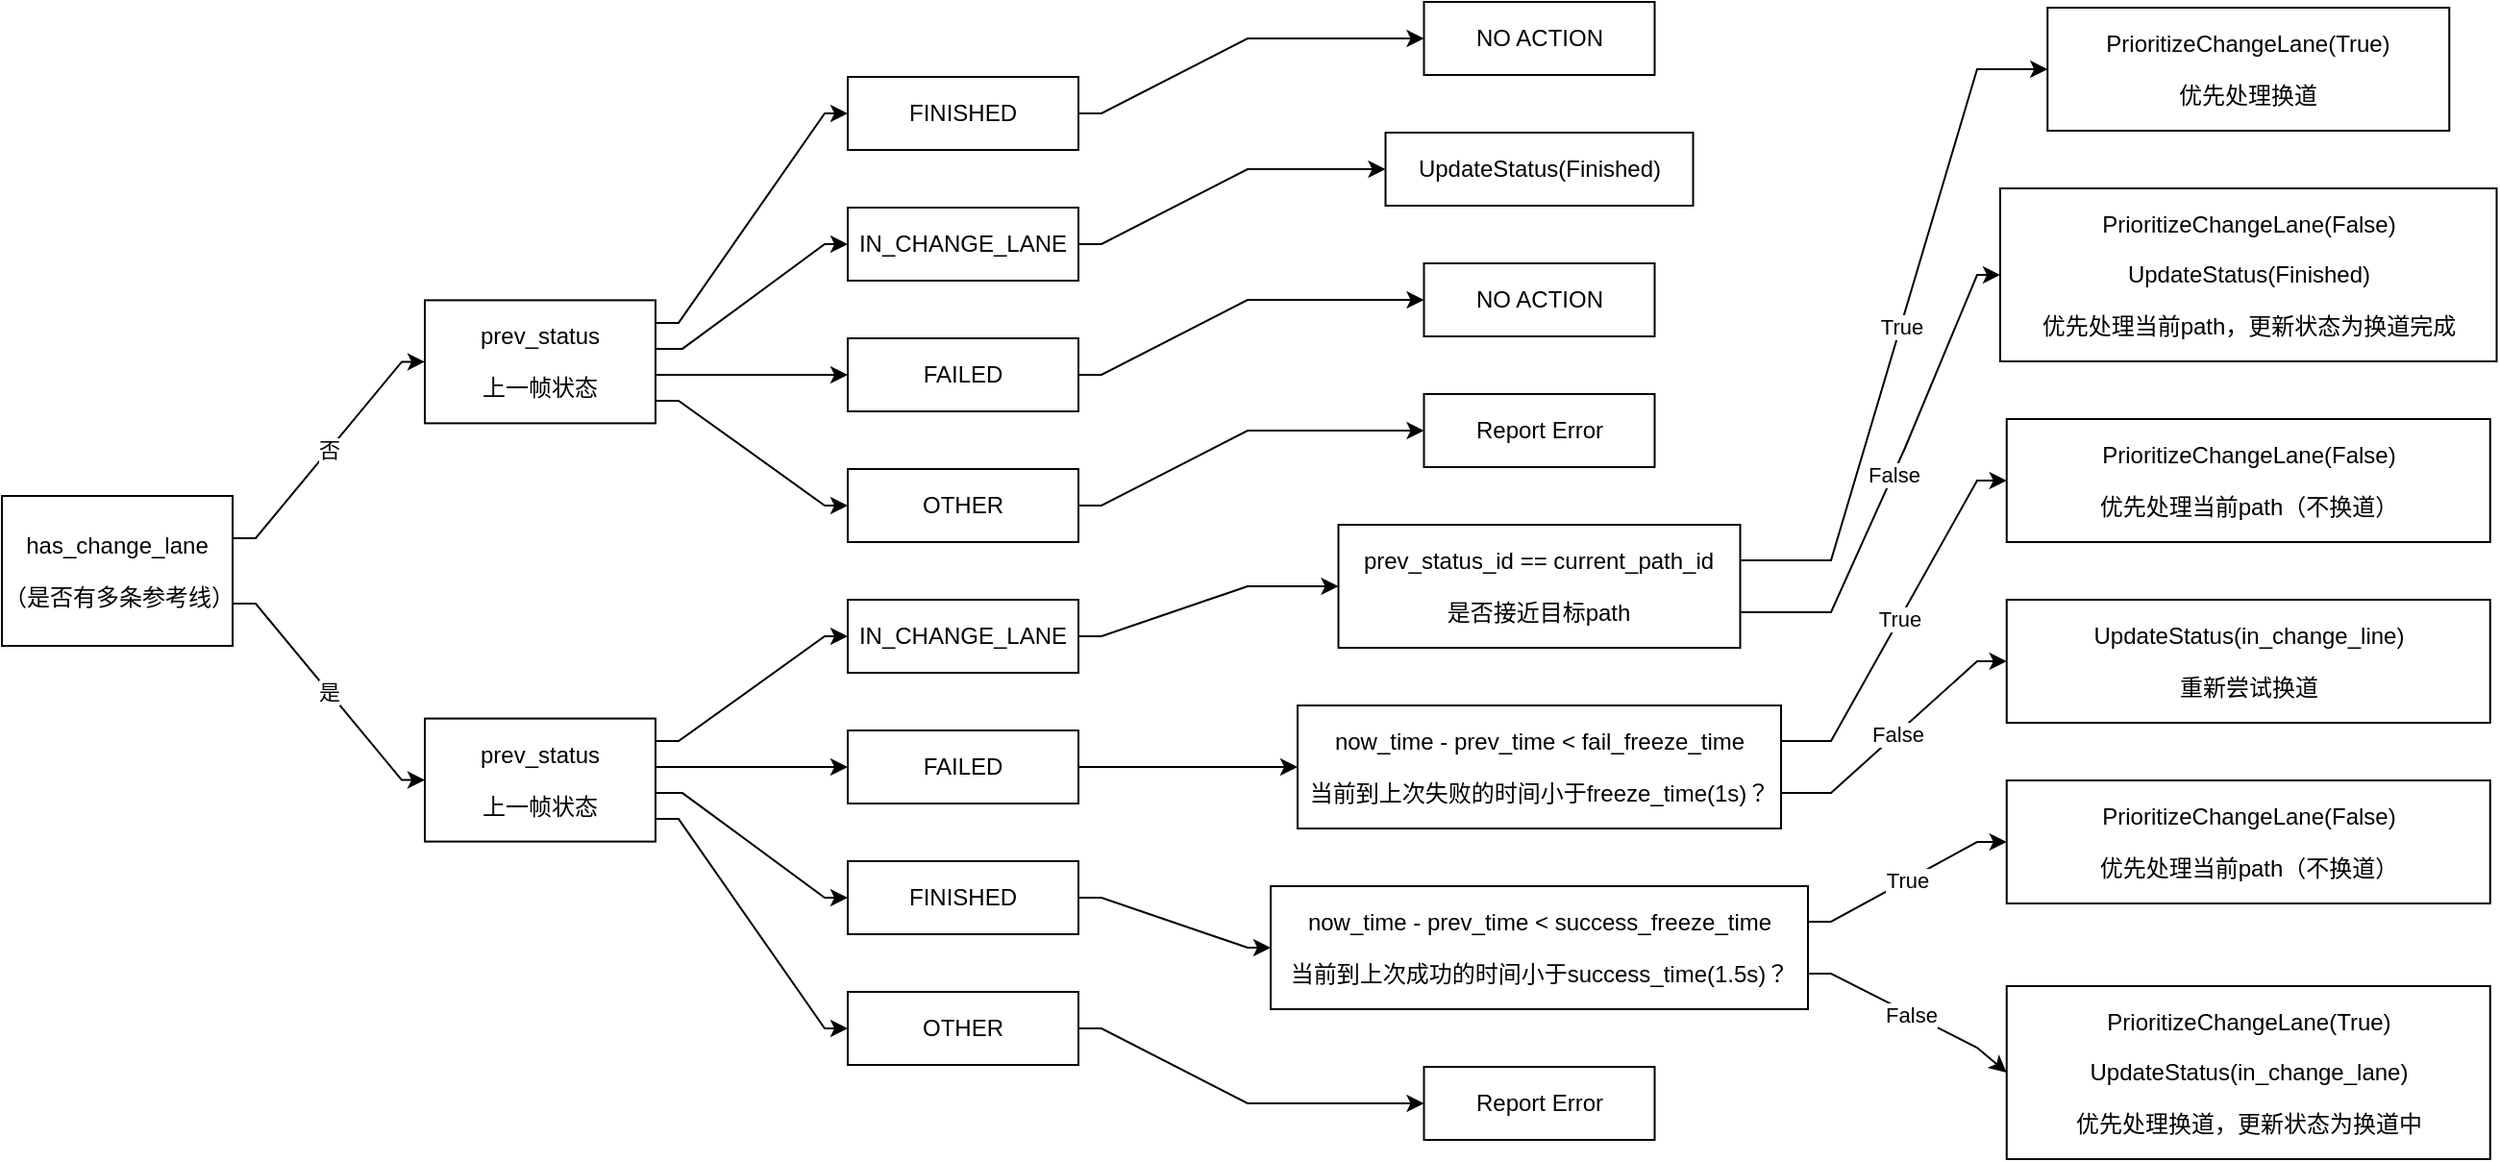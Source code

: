 <mxfile version="14.1.4" type="github">
  <diagram id="CunCGzvaNNiCj6hEN54D" name="Page-1">
    <mxGraphModel dx="774" dy="1148" grid="0" gridSize="10" guides="1" tooltips="1" connect="1" arrows="1" fold="1" page="1" pageScale="1" pageWidth="827" pageHeight="1169" background="none" math="0" shadow="0">
      <root>
        <mxCell id="0" />
        <mxCell id="1" parent="0" />
        <mxCell id="E-WgCWVg2FSw_FKLfw6c-4" value="否" style="edgeStyle=orthogonalEdgeStyle;rounded=0;orthogonalLoop=1;jettySize=auto;html=1;entryX=0;entryY=0.5;entryDx=0;entryDy=0;noEdgeStyle=1;orthogonal=1;" parent="1" source="E-WgCWVg2FSw_FKLfw6c-1" target="E-WgCWVg2FSw_FKLfw6c-2" edge="1">
          <mxGeometry relative="1" as="geometry">
            <Array as="points">
              <mxPoint x="132" y="356" />
              <mxPoint x="208" y="264.2" />
            </Array>
          </mxGeometry>
        </mxCell>
        <mxCell id="E-WgCWVg2FSw_FKLfw6c-5" value="是" style="edgeStyle=orthogonalEdgeStyle;rounded=0;orthogonalLoop=1;jettySize=auto;html=1;entryX=0;entryY=0.5;entryDx=0;entryDy=0;noEdgeStyle=1;orthogonal=1;" parent="1" source="E-WgCWVg2FSw_FKLfw6c-1" target="E-WgCWVg2FSw_FKLfw6c-3" edge="1">
          <mxGeometry relative="1" as="geometry">
            <Array as="points">
              <mxPoint x="132" y="390" />
              <mxPoint x="208" y="481.8" />
            </Array>
          </mxGeometry>
        </mxCell>
        <mxCell id="E-WgCWVg2FSw_FKLfw6c-1" value="&lt;p&gt;has_change_lane&lt;/p&gt;&lt;p&gt;（是否有多条参考线）&lt;/p&gt;" style="rounded=0;whiteSpace=wrap;html=1;" parent="1" vertex="1">
          <mxGeometry y="334" width="120" height="78" as="geometry" />
        </mxCell>
        <mxCell id="E-WgCWVg2FSw_FKLfw6c-10" style="edgeStyle=orthogonalEdgeStyle;rounded=0;orthogonalLoop=1;jettySize=auto;html=1;entryX=0;entryY=0.5;entryDx=0;entryDy=0;noEdgeStyle=1;orthogonal=1;" parent="1" source="E-WgCWVg2FSw_FKLfw6c-2" target="E-WgCWVg2FSw_FKLfw6c-6" edge="1">
          <mxGeometry relative="1" as="geometry">
            <Array as="points">
              <mxPoint x="352" y="243.95" />
              <mxPoint x="428" y="135" />
            </Array>
          </mxGeometry>
        </mxCell>
        <mxCell id="E-WgCWVg2FSw_FKLfw6c-13" style="edgeStyle=orthogonalEdgeStyle;rounded=0;orthogonalLoop=1;jettySize=auto;html=1;entryX=0;entryY=0.5;entryDx=0;entryDy=0;noEdgeStyle=1;orthogonal=1;" parent="1" source="E-WgCWVg2FSw_FKLfw6c-2" target="E-WgCWVg2FSw_FKLfw6c-7" edge="1">
          <mxGeometry relative="1" as="geometry">
            <Array as="points">
              <mxPoint x="354" y="257.45" />
              <mxPoint x="428" y="203" />
            </Array>
          </mxGeometry>
        </mxCell>
        <mxCell id="E-WgCWVg2FSw_FKLfw6c-14" style="edgeStyle=orthogonalEdgeStyle;rounded=0;orthogonalLoop=1;jettySize=auto;html=1;entryX=0;entryY=0.5;entryDx=0;entryDy=0;noEdgeStyle=1;orthogonal=1;" parent="1" source="E-WgCWVg2FSw_FKLfw6c-2" target="E-WgCWVg2FSw_FKLfw6c-8" edge="1">
          <mxGeometry relative="1" as="geometry">
            <Array as="points">
              <mxPoint x="354" y="270.95" />
              <mxPoint x="428" y="271" />
            </Array>
          </mxGeometry>
        </mxCell>
        <mxCell id="E-WgCWVg2FSw_FKLfw6c-15" style="edgeStyle=orthogonalEdgeStyle;rounded=0;orthogonalLoop=1;jettySize=auto;html=1;entryX=0;entryY=0.5;entryDx=0;entryDy=0;noEdgeStyle=1;orthogonal=1;" parent="1" source="E-WgCWVg2FSw_FKLfw6c-2" target="E-WgCWVg2FSw_FKLfw6c-9" edge="1">
          <mxGeometry relative="1" as="geometry">
            <Array as="points">
              <mxPoint x="352" y="284.45" />
              <mxPoint x="428" y="339" />
            </Array>
          </mxGeometry>
        </mxCell>
        <mxCell id="E-WgCWVg2FSw_FKLfw6c-2" value="&lt;p&gt;prev_status&lt;/p&gt;&lt;p&gt;上一帧状态&lt;/p&gt;" style="rounded=0;whiteSpace=wrap;html=1;" parent="1" vertex="1">
          <mxGeometry x="220" y="232.2" width="120" height="64" as="geometry" />
        </mxCell>
        <mxCell id="E-WgCWVg2FSw_FKLfw6c-35" style="edgeStyle=orthogonalEdgeStyle;rounded=0;orthogonalLoop=1;jettySize=auto;html=1;entryX=0;entryY=0.5;entryDx=0;entryDy=0;noEdgeStyle=1;orthogonal=1;" parent="1" source="E-WgCWVg2FSw_FKLfw6c-3" target="E-WgCWVg2FSw_FKLfw6c-24" edge="1">
          <mxGeometry relative="1" as="geometry">
            <Array as="points">
              <mxPoint x="352" y="461.55" />
              <mxPoint x="428" y="407" />
            </Array>
          </mxGeometry>
        </mxCell>
        <mxCell id="E-WgCWVg2FSw_FKLfw6c-36" style="edgeStyle=orthogonalEdgeStyle;rounded=0;orthogonalLoop=1;jettySize=auto;html=1;entryX=0;entryY=0.5;entryDx=0;entryDy=0;noEdgeStyle=1;orthogonal=1;" parent="1" source="E-WgCWVg2FSw_FKLfw6c-3" target="E-WgCWVg2FSw_FKLfw6c-26" edge="1">
          <mxGeometry relative="1" as="geometry">
            <Array as="points">
              <mxPoint x="354" y="475.05" />
              <mxPoint x="428" y="475" />
            </Array>
          </mxGeometry>
        </mxCell>
        <mxCell id="E-WgCWVg2FSw_FKLfw6c-38" style="edgeStyle=orthogonalEdgeStyle;rounded=0;orthogonalLoop=1;jettySize=auto;html=1;entryX=0;entryY=0.5;entryDx=0;entryDy=0;noEdgeStyle=1;orthogonal=1;" parent="1" source="E-WgCWVg2FSw_FKLfw6c-3" target="E-WgCWVg2FSw_FKLfw6c-28" edge="1">
          <mxGeometry relative="1" as="geometry">
            <Array as="points">
              <mxPoint x="354" y="488.55" />
              <mxPoint x="428" y="543" />
            </Array>
          </mxGeometry>
        </mxCell>
        <mxCell id="E-WgCWVg2FSw_FKLfw6c-39" style="edgeStyle=orthogonalEdgeStyle;rounded=0;orthogonalLoop=1;jettySize=auto;html=1;entryX=0;entryY=0.5;entryDx=0;entryDy=0;noEdgeStyle=1;orthogonal=1;" parent="1" source="E-WgCWVg2FSw_FKLfw6c-3" target="E-WgCWVg2FSw_FKLfw6c-30" edge="1">
          <mxGeometry relative="1" as="geometry">
            <Array as="points">
              <mxPoint x="352" y="502.05" />
              <mxPoint x="428" y="611" />
            </Array>
          </mxGeometry>
        </mxCell>
        <mxCell id="E-WgCWVg2FSw_FKLfw6c-3" value="&lt;p&gt;prev_status&lt;br&gt;&lt;/p&gt;&lt;p&gt;上一帧状态&lt;/p&gt;" style="rounded=0;whiteSpace=wrap;html=1;" parent="1" vertex="1">
          <mxGeometry x="220" y="449.8" width="120" height="64" as="geometry" />
        </mxCell>
        <mxCell id="E-WgCWVg2FSw_FKLfw6c-16" style="edgeStyle=orthogonalEdgeStyle;rounded=0;orthogonalLoop=1;jettySize=auto;html=1;entryX=0;entryY=0.5;entryDx=0;entryDy=0;noEdgeStyle=1;orthogonal=1;" parent="1" source="E-WgCWVg2FSw_FKLfw6c-6" target="E-WgCWVg2FSw_FKLfw6c-11" edge="1">
          <mxGeometry relative="1" as="geometry">
            <Array as="points">
              <mxPoint x="572" y="135" />
              <mxPoint x="648" y="96" />
            </Array>
          </mxGeometry>
        </mxCell>
        <mxCell id="E-WgCWVg2FSw_FKLfw6c-6" value="&lt;p&gt;FINISHED&lt;/p&gt;" style="rounded=0;whiteSpace=wrap;html=1;" parent="1" vertex="1">
          <mxGeometry x="440" y="116" width="120" height="38" as="geometry" />
        </mxCell>
        <mxCell id="E-WgCWVg2FSw_FKLfw6c-17" style="edgeStyle=orthogonalEdgeStyle;rounded=0;orthogonalLoop=1;jettySize=auto;html=1;entryX=0;entryY=0.5;entryDx=0;entryDy=0;noEdgeStyle=1;orthogonal=1;" parent="1" source="E-WgCWVg2FSw_FKLfw6c-7" target="E-WgCWVg2FSw_FKLfw6c-12" edge="1">
          <mxGeometry relative="1" as="geometry">
            <Array as="points">
              <mxPoint x="572" y="203" />
              <mxPoint x="648" y="164" />
            </Array>
          </mxGeometry>
        </mxCell>
        <mxCell id="E-WgCWVg2FSw_FKLfw6c-7" value="&lt;p&gt;IN_CHANGE_LANE&lt;/p&gt;" style="rounded=0;whiteSpace=wrap;html=1;" parent="1" vertex="1">
          <mxGeometry x="440" y="184" width="120" height="38" as="geometry" />
        </mxCell>
        <mxCell id="E-WgCWVg2FSw_FKLfw6c-19" style="edgeStyle=orthogonalEdgeStyle;rounded=0;orthogonalLoop=1;jettySize=auto;html=1;entryX=0;entryY=0.5;entryDx=0;entryDy=0;noEdgeStyle=1;orthogonal=1;" parent="1" source="E-WgCWVg2FSw_FKLfw6c-8" target="E-WgCWVg2FSw_FKLfw6c-18" edge="1">
          <mxGeometry relative="1" as="geometry">
            <mxPoint x="546" y="61.0" as="targetPoint" />
            <Array as="points">
              <mxPoint x="572" y="271" />
              <mxPoint x="648" y="232" />
            </Array>
          </mxGeometry>
        </mxCell>
        <mxCell id="E-WgCWVg2FSw_FKLfw6c-8" value="&lt;p&gt;FAILED&lt;/p&gt;" style="rounded=0;whiteSpace=wrap;html=1;" parent="1" vertex="1">
          <mxGeometry x="440" y="252" width="120" height="38" as="geometry" />
        </mxCell>
        <mxCell id="E-WgCWVg2FSw_FKLfw6c-21" style="edgeStyle=orthogonalEdgeStyle;rounded=0;orthogonalLoop=1;jettySize=auto;html=1;noEdgeStyle=1;orthogonal=1;" parent="1" source="E-WgCWVg2FSw_FKLfw6c-9" target="E-WgCWVg2FSw_FKLfw6c-20" edge="1">
          <mxGeometry relative="1" as="geometry">
            <Array as="points">
              <mxPoint x="572" y="339" />
              <mxPoint x="648" y="300" />
            </Array>
          </mxGeometry>
        </mxCell>
        <mxCell id="E-WgCWVg2FSw_FKLfw6c-9" value="&lt;p&gt;OTHER&lt;/p&gt;" style="rounded=0;whiteSpace=wrap;html=1;" parent="1" vertex="1">
          <mxGeometry x="440" y="320" width="120" height="38" as="geometry" />
        </mxCell>
        <mxCell id="E-WgCWVg2FSw_FKLfw6c-11" value="&lt;p&gt;NO ACTION&lt;/p&gt;" style="rounded=0;whiteSpace=wrap;html=1;" parent="1" vertex="1">
          <mxGeometry x="739.75" y="77" width="120" height="38" as="geometry" />
        </mxCell>
        <mxCell id="E-WgCWVg2FSw_FKLfw6c-12" value="&lt;p&gt;UpdateStatus(Finished)&lt;/p&gt;" style="rounded=0;whiteSpace=wrap;html=1;" parent="1" vertex="1">
          <mxGeometry x="719.75" y="145" width="160" height="38" as="geometry" />
        </mxCell>
        <mxCell id="E-WgCWVg2FSw_FKLfw6c-18" value="&lt;p&gt;NO ACTION&lt;/p&gt;" style="rounded=0;whiteSpace=wrap;html=1;" parent="1" vertex="1">
          <mxGeometry x="739.75" y="213" width="120" height="38" as="geometry" />
        </mxCell>
        <mxCell id="E-WgCWVg2FSw_FKLfw6c-20" value="&lt;p&gt;Report Error&lt;/p&gt;" style="rounded=0;whiteSpace=wrap;html=1;" parent="1" vertex="1">
          <mxGeometry x="739.75" y="281" width="120" height="38" as="geometry" />
        </mxCell>
        <mxCell id="E-WgCWVg2FSw_FKLfw6c-23" style="edgeStyle=orthogonalEdgeStyle;rounded=0;orthogonalLoop=1;jettySize=auto;html=1;entryX=0;entryY=0.5;entryDx=0;entryDy=0;noEdgeStyle=1;orthogonal=1;" parent="1" source="E-WgCWVg2FSw_FKLfw6c-24" target="E-WgCWVg2FSw_FKLfw6c-31" edge="1">
          <mxGeometry relative="1" as="geometry">
            <Array as="points">
              <mxPoint x="572" y="407" />
              <mxPoint x="648" y="381" />
            </Array>
          </mxGeometry>
        </mxCell>
        <mxCell id="E-WgCWVg2FSw_FKLfw6c-24" value="&lt;p&gt;IN_CHANGE_LANE&lt;br&gt;&lt;/p&gt;" style="rounded=0;whiteSpace=wrap;html=1;" parent="1" vertex="1">
          <mxGeometry x="440" y="388" width="120" height="38" as="geometry" />
        </mxCell>
        <mxCell id="E-WgCWVg2FSw_FKLfw6c-25" style="edgeStyle=orthogonalEdgeStyle;rounded=0;orthogonalLoop=1;jettySize=auto;html=1;entryX=0;entryY=0.5;entryDx=0;entryDy=0;noEdgeStyle=1;orthogonal=1;" parent="1" source="E-WgCWVg2FSw_FKLfw6c-26" target="E-WgCWVg2FSw_FKLfw6c-32" edge="1">
          <mxGeometry relative="1" as="geometry">
            <Array as="points">
              <mxPoint x="572" y="475" />
              <mxPoint x="648" y="475" />
            </Array>
          </mxGeometry>
        </mxCell>
        <mxCell id="E-WgCWVg2FSw_FKLfw6c-26" value="&lt;p&gt;FAILED&lt;br&gt;&lt;/p&gt;" style="rounded=0;whiteSpace=wrap;html=1;" parent="1" vertex="1">
          <mxGeometry x="440" y="456" width="120" height="38" as="geometry" />
        </mxCell>
        <mxCell id="E-WgCWVg2FSw_FKLfw6c-53" style="edgeStyle=orthogonalEdgeStyle;rounded=0;orthogonalLoop=1;jettySize=auto;html=1;entryX=0;entryY=0.5;entryDx=0;entryDy=0;noEdgeStyle=1;orthogonal=1;" parent="1" source="E-WgCWVg2FSw_FKLfw6c-28" target="E-WgCWVg2FSw_FKLfw6c-52" edge="1">
          <mxGeometry relative="1" as="geometry">
            <Array as="points">
              <mxPoint x="572" y="543" />
              <mxPoint x="648" y="569" />
            </Array>
          </mxGeometry>
        </mxCell>
        <mxCell id="E-WgCWVg2FSw_FKLfw6c-28" value="&lt;p&gt;FINISHED&lt;br&gt;&lt;/p&gt;" style="rounded=0;whiteSpace=wrap;html=1;" parent="1" vertex="1">
          <mxGeometry x="440" y="524" width="120" height="38" as="geometry" />
        </mxCell>
        <mxCell id="E-WgCWVg2FSw_FKLfw6c-29" style="edgeStyle=orthogonalEdgeStyle;rounded=0;orthogonalLoop=1;jettySize=auto;html=1;noEdgeStyle=1;orthogonal=1;" parent="1" source="E-WgCWVg2FSw_FKLfw6c-30" target="E-WgCWVg2FSw_FKLfw6c-34" edge="1">
          <mxGeometry relative="1" as="geometry">
            <Array as="points">
              <mxPoint x="572" y="611" />
              <mxPoint x="648" y="650" />
            </Array>
          </mxGeometry>
        </mxCell>
        <mxCell id="E-WgCWVg2FSw_FKLfw6c-30" value="&lt;p&gt;OTHER&lt;/p&gt;" style="rounded=0;whiteSpace=wrap;html=1;" parent="1" vertex="1">
          <mxGeometry x="440" y="592" width="120" height="38" as="geometry" />
        </mxCell>
        <mxCell id="E-WgCWVg2FSw_FKLfw6c-42" style="edgeStyle=orthogonalEdgeStyle;rounded=0;orthogonalLoop=1;jettySize=auto;html=1;entryX=0;entryY=0.5;entryDx=0;entryDy=0;noEdgeStyle=1;orthogonal=1;" parent="1" source="E-WgCWVg2FSw_FKLfw6c-31" target="E-WgCWVg2FSw_FKLfw6c-40" edge="1">
          <mxGeometry relative="1" as="geometry">
            <Array as="points">
              <mxPoint x="951.5" y="367.5" />
              <mxPoint x="1027.5" y="112" />
            </Array>
          </mxGeometry>
        </mxCell>
        <mxCell id="E-WgCWVg2FSw_FKLfw6c-44" value="True" style="edgeLabel;html=1;align=center;verticalAlign=middle;resizable=0;points=[];" parent="E-WgCWVg2FSw_FKLfw6c-42" vertex="1" connectable="0">
          <mxGeometry width="35" height="17" relative="1" as="geometry">
            <mxPoint x="-17" y="-8" as="offset" />
          </mxGeometry>
        </mxCell>
        <mxCell id="E-WgCWVg2FSw_FKLfw6c-43" value="False" style="edgeStyle=orthogonalEdgeStyle;rounded=0;orthogonalLoop=1;jettySize=auto;html=1;entryX=0;entryY=0.5;entryDx=0;entryDy=0;noEdgeStyle=1;orthogonal=1;" parent="1" source="E-WgCWVg2FSw_FKLfw6c-31" target="E-WgCWVg2FSw_FKLfw6c-41" edge="1">
          <mxGeometry relative="1" as="geometry">
            <Array as="points">
              <mxPoint x="951.5" y="394.5" />
              <mxPoint x="990" y="309" />
              <mxPoint x="1027.5" y="219" />
            </Array>
          </mxGeometry>
        </mxCell>
        <mxCell id="E-WgCWVg2FSw_FKLfw6c-31" value="&lt;p&gt;prev_status_id == current_path_id&lt;/p&gt;&lt;p&gt;&lt;span&gt;是否接近目标path&lt;/span&gt;&lt;/p&gt;" style="rounded=0;whiteSpace=wrap;html=1;" parent="1" vertex="1">
          <mxGeometry x="695.25" y="349" width="209" height="64" as="geometry" />
        </mxCell>
        <mxCell id="E-WgCWVg2FSw_FKLfw6c-50" value="True" style="edgeStyle=orthogonalEdgeStyle;rounded=0;orthogonalLoop=1;jettySize=auto;html=1;entryX=0;entryY=0.5;entryDx=0;entryDy=0;noEdgeStyle=1;orthogonal=1;" parent="1" source="E-WgCWVg2FSw_FKLfw6c-32" target="E-WgCWVg2FSw_FKLfw6c-48" edge="1">
          <mxGeometry relative="1" as="geometry">
            <Array as="points">
              <mxPoint x="951.5" y="461.5" />
              <mxPoint x="1027.5" y="326" />
            </Array>
          </mxGeometry>
        </mxCell>
        <mxCell id="E-WgCWVg2FSw_FKLfw6c-51" value="False" style="edgeStyle=orthogonalEdgeStyle;rounded=0;orthogonalLoop=1;jettySize=auto;html=1;entryX=0;entryY=0.5;entryDx=0;entryDy=0;noEdgeStyle=1;orthogonal=1;" parent="1" source="E-WgCWVg2FSw_FKLfw6c-32" target="E-WgCWVg2FSw_FKLfw6c-49" edge="1">
          <mxGeometry relative="1" as="geometry">
            <Array as="points">
              <mxPoint x="951.5" y="488.5" />
              <mxPoint x="1027.5" y="420" />
            </Array>
          </mxGeometry>
        </mxCell>
        <mxCell id="E-WgCWVg2FSw_FKLfw6c-32" value="&lt;p&gt;now_time - prev_time &amp;lt; fail_freeze_time&lt;/p&gt;&lt;p&gt;当前到上次失败的时间小于freeze_time(1s)？&lt;/p&gt;" style="rounded=0;whiteSpace=wrap;html=1;" parent="1" vertex="1">
          <mxGeometry x="674" y="443" width="251.5" height="64" as="geometry" />
        </mxCell>
        <mxCell id="E-WgCWVg2FSw_FKLfw6c-34" value="&lt;p&gt;Report Error&lt;/p&gt;" style="rounded=0;whiteSpace=wrap;html=1;" parent="1" vertex="1">
          <mxGeometry x="739.75" y="631" width="120" height="38" as="geometry" />
        </mxCell>
        <mxCell id="E-WgCWVg2FSw_FKLfw6c-40" value="&lt;p&gt;PrioritizeChangeLane(True)&lt;br&gt;&lt;/p&gt;&lt;p&gt;优先处理换道&lt;/p&gt;" style="rounded=0;whiteSpace=wrap;html=1;" parent="1" vertex="1">
          <mxGeometry x="1064.125" y="80" width="209" height="64" as="geometry" />
        </mxCell>
        <mxCell id="E-WgCWVg2FSw_FKLfw6c-41" value="&lt;p&gt;PrioritizeChangeLane(False)&lt;br&gt;&lt;/p&gt;&lt;p&gt;UpdateStatus(Finished)&lt;br&gt;&lt;/p&gt;&lt;p&gt;优先处理当前path，更新状态为换道完成&lt;/p&gt;" style="rounded=0;whiteSpace=wrap;html=1;" parent="1" vertex="1">
          <mxGeometry x="1039.5" y="174" width="258.25" height="90" as="geometry" />
        </mxCell>
        <mxCell id="E-WgCWVg2FSw_FKLfw6c-48" value="&lt;p&gt;PrioritizeChangeLane(False)&lt;br&gt;&lt;/p&gt;&lt;p&gt;优先处理当前path（不换道）&lt;/p&gt;" style="rounded=0;whiteSpace=wrap;html=1;" parent="1" vertex="1">
          <mxGeometry x="1042.875" y="294" width="251.5" height="64" as="geometry" />
        </mxCell>
        <mxCell id="E-WgCWVg2FSw_FKLfw6c-49" value="&lt;p&gt;UpdateStatus(in_change_line)&lt;/p&gt;&lt;p&gt;重新尝试换道&lt;/p&gt;" style="rounded=0;whiteSpace=wrap;html=1;" parent="1" vertex="1">
          <mxGeometry x="1042.875" y="388" width="251.5" height="64" as="geometry" />
        </mxCell>
        <mxCell id="E-WgCWVg2FSw_FKLfw6c-56" value="True" style="edgeStyle=orthogonalEdgeStyle;rounded=0;orthogonalLoop=1;jettySize=auto;html=1;entryX=0;entryY=0.5;entryDx=0;entryDy=0;noEdgeStyle=1;orthogonal=1;" parent="1" source="E-WgCWVg2FSw_FKLfw6c-52" target="E-WgCWVg2FSw_FKLfw6c-55" edge="1">
          <mxGeometry relative="1" as="geometry">
            <Array as="points">
              <mxPoint x="951.5" y="555.5" />
              <mxPoint x="1027.5" y="514" />
            </Array>
          </mxGeometry>
        </mxCell>
        <mxCell id="E-WgCWVg2FSw_FKLfw6c-59" value="False" style="edgeStyle=orthogonalEdgeStyle;rounded=0;orthogonalLoop=1;jettySize=auto;html=1;entryX=0;entryY=0.5;entryDx=0;entryDy=0;noEdgeStyle=1;orthogonal=1;" parent="1" source="E-WgCWVg2FSw_FKLfw6c-52" target="E-WgCWVg2FSw_FKLfw6c-58" edge="1">
          <mxGeometry relative="1" as="geometry">
            <Array as="points">
              <mxPoint x="951.5" y="582.5" />
              <mxPoint x="1027.5" y="621" />
            </Array>
          </mxGeometry>
        </mxCell>
        <mxCell id="E-WgCWVg2FSw_FKLfw6c-52" value="&lt;p&gt;now_time - prev_time &amp;lt; success_freeze_time&lt;/p&gt;&lt;p&gt;当前到上次成功的时间小于success_time(1.5s)？&lt;br&gt;&lt;/p&gt;" style="rounded=0;whiteSpace=wrap;html=1;" parent="1" vertex="1">
          <mxGeometry x="660" y="537" width="279.5" height="64" as="geometry" />
        </mxCell>
        <mxCell id="E-WgCWVg2FSw_FKLfw6c-55" value="&lt;p&gt;PrioritizeChangeLane(False)&lt;br&gt;&lt;/p&gt;&lt;p&gt;优先处理当前path（不换道）&lt;/p&gt;" style="rounded=0;whiteSpace=wrap;html=1;" parent="1" vertex="1">
          <mxGeometry x="1042.875" y="482" width="251.5" height="64" as="geometry" />
        </mxCell>
        <mxCell id="E-WgCWVg2FSw_FKLfw6c-58" value="&lt;p&gt;PrioritizeChangeLane(True)&lt;br&gt;&lt;/p&gt;&lt;p&gt;UpdateStatus(in_change_lane)&lt;br&gt;&lt;/p&gt;&lt;p&gt;优先处理换道，更新状态为换道中&lt;/p&gt;" style="rounded=0;whiteSpace=wrap;html=1;" parent="1" vertex="1">
          <mxGeometry x="1042.875" y="589" width="251.5" height="90" as="geometry" />
        </mxCell>
      </root>
    </mxGraphModel>
  </diagram>
</mxfile>
